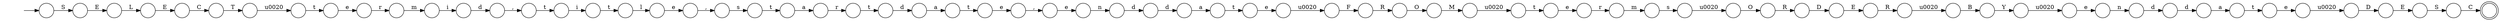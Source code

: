 digraph Automaton {
  rankdir = LR;
  0 [shape=circle,label=""];
  0 -> 39 [label="E"]
  1 [shape=circle,label=""];
  1 -> 20 [label="d"]
  2 [shape=circle,label=""];
  2 -> 29 [label="\u0020"]
  3 [shape=circle,label=""];
  3 -> 50 [label="s"]
  4 [shape=circle,label=""];
  4 -> 8 [label="C"]
  5 [shape=circle,label=""];
  5 -> 31 [label="\u0020"]
  6 [shape=circle,label=""];
  6 -> 22 [label="d"]
  7 [shape=circle,label=""];
  7 -> 16 [label="\u0020"]
  8 [shape=circle,label=""];
  8 -> 51 [label="T"]
  9 [shape=circle,label=""];
  9 -> 32 [label="S"]
  10 [shape=circle,label=""];
  10 -> 62 [label=","]
  11 [shape=circle,label=""];
  11 -> 21 [label="F"]
  12 [shape=circle,label=""];
  12 -> 1 [label="d"]
  13 [shape=circle,label=""];
  13 -> 10 [label="e"]
  14 [shape=circle,label=""];
  14 -> 46 [label="a"]
  15 [shape=circle,label=""];
  15 -> 7 [label="M"]
  16 [shape=circle,label=""];
  16 -> 63 [label="t"]
  17 [shape=doublecircle,label=""];
  18 [shape=circle,label=""];
  18 -> 5 [label="Y"]
  19 [shape=circle,label=""];
  19 -> 2 [label="e"]
  20 [shape=circle,label=""];
  20 -> 53 [label="a"]
  21 [shape=circle,label=""];
  21 -> 26 [label="R"]
  22 [shape=circle,label=""];
  22 -> 48 [label=","]
  23 [shape=circle,label=""];
  23 -> 54 [label="l"]
  24 [shape=circle,label=""];
  24 -> 40 [label="O"]
  25 [shape=circle,label=""];
  25 -> 49 [label="e"]
  26 [shape=circle,label=""];
  26 -> 15 [label="O"]
  27 [shape=circle,label=""];
  initial [shape=plaintext,label=""];
  initial -> 27
  27 -> 45 [label="S"]
  28 [shape=circle,label=""];
  28 -> 35 [label="n"]
  29 [shape=circle,label=""];
  29 -> 33 [label="D"]
  30 [shape=circle,label=""];
  30 -> 66 [label="r"]
  31 [shape=circle,label=""];
  31 -> 65 [label="e"]
  32 [shape=circle,label=""];
  32 -> 17 [label="C"]
  33 [shape=circle,label=""];
  33 -> 9 [label="E"]
  34 [shape=circle,label=""];
  34 -> 6 [label="i"]
  35 [shape=circle,label=""];
  35 -> 60 [label="d"]
  36 [shape=circle,label=""];
  36 -> 25 [label="t"]
  37 [shape=circle,label=""];
  37 -> 13 [label="t"]
  38 [shape=circle,label=""];
  38 -> 3 [label=","]
  39 [shape=circle,label=""];
  39 -> 55 [label="R"]
  40 [shape=circle,label=""];
  40 -> 57 [label="R"]
  41 [shape=circle,label=""];
  41 -> 24 [label="\u0020"]
  42 [shape=circle,label=""];
  42 -> 41 [label="s"]
  43 [shape=circle,label=""];
  43 -> 56 [label="L"]
  44 [shape=circle,label=""];
  44 -> 23 [label="t"]
  45 [shape=circle,label=""];
  45 -> 43 [label="E"]
  46 [shape=circle,label=""];
  46 -> 68 [label="t"]
  47 [shape=circle,label=""];
  47 -> 37 [label="a"]
  48 [shape=circle,label=""];
  48 -> 67 [label="t"]
  49 [shape=circle,label=""];
  49 -> 52 [label="r"]
  50 [shape=circle,label=""];
  50 -> 58 [label="t"]
  51 [shape=circle,label=""];
  51 -> 36 [label="\u0020"]
  52 [shape=circle,label=""];
  52 -> 34 [label="m"]
  53 [shape=circle,label=""];
  53 -> 19 [label="t"]
  54 [shape=circle,label=""];
  54 -> 38 [label="e"]
  55 [shape=circle,label=""];
  55 -> 59 [label="\u0020"]
  56 [shape=circle,label=""];
  56 -> 4 [label="E"]
  57 [shape=circle,label=""];
  57 -> 0 [label="D"]
  58 [shape=circle,label=""];
  58 -> 69 [label="a"]
  59 [shape=circle,label=""];
  59 -> 18 [label="B"]
  60 [shape=circle,label=""];
  60 -> 14 [label="d"]
  61 [shape=circle,label=""];
  61 -> 47 [label="d"]
  62 [shape=circle,label=""];
  62 -> 28 [label="e"]
  63 [shape=circle,label=""];
  63 -> 30 [label="e"]
  64 [shape=circle,label=""];
  64 -> 11 [label="\u0020"]
  65 [shape=circle,label=""];
  65 -> 12 [label="n"]
  66 [shape=circle,label=""];
  66 -> 42 [label="m"]
  67 [shape=circle,label=""];
  67 -> 44 [label="i"]
  68 [shape=circle,label=""];
  68 -> 64 [label="e"]
  69 [shape=circle,label=""];
  69 -> 70 [label="r"]
  70 [shape=circle,label=""];
  70 -> 61 [label="t"]
}
